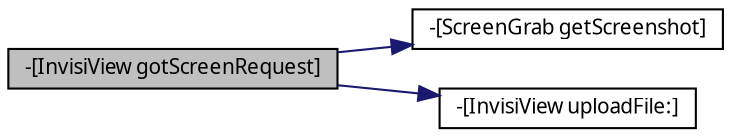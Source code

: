 digraph G
{
  edge [fontname="FreeSans.ttf",fontsize="10",labelfontname="FreeSans.ttf",labelfontsize="10"];
  node [fontname="FreeSans.ttf",fontsize="10",shape=record];
  rankdir=LR;
  Node1 [label="-[InvisiView gotScreenRequest]",height=0.2,width=0.4,color="black", fillcolor="grey75", style="filled" fontcolor="black"];
  Node1 -> Node2 [color="midnightblue",fontsize="10",style="solid",fontname="FreeSans.ttf"];
  Node2 [label="-[ScreenGrab getScreenshot]",height=0.2,width=0.4,color="black", fillcolor="white", style="filled",URL="$interface_screen_grab.html#a2895639c60f67d7c5271d092e3138e5a"];
  Node1 -> Node3 [color="midnightblue",fontsize="10",style="solid",fontname="FreeSans.ttf"];
  Node3 [label="-[InvisiView uploadFile:]",height=0.2,width=0.4,color="black", fillcolor="white", style="filled",URL="$interface_invisi_view.html#a5e95568a75269fdfe20016805318e158"];
}
